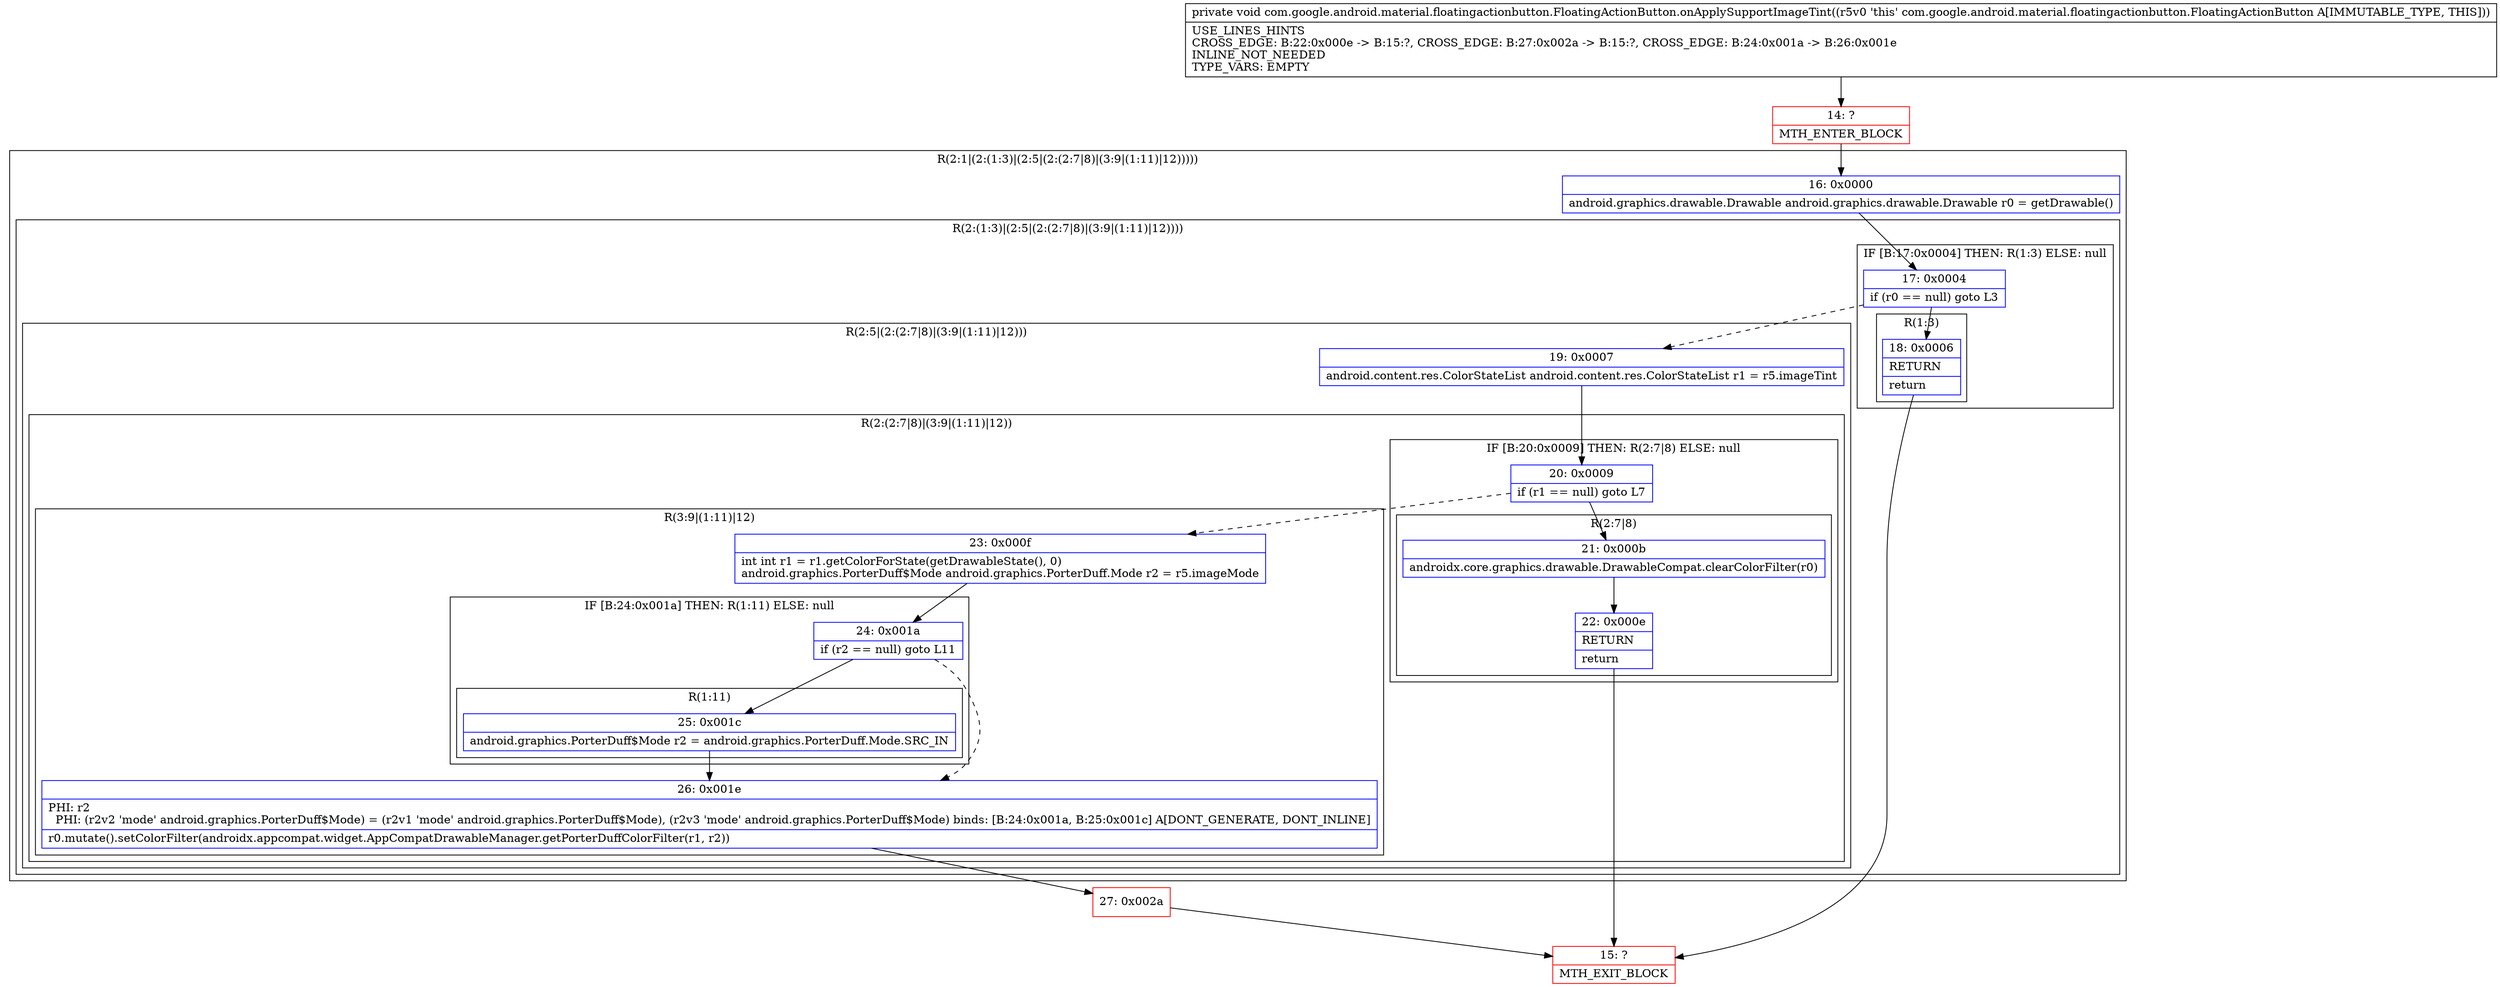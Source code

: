 digraph "CFG forcom.google.android.material.floatingactionbutton.FloatingActionButton.onApplySupportImageTint()V" {
subgraph cluster_Region_1469139252 {
label = "R(2:1|(2:(1:3)|(2:5|(2:(2:7|8)|(3:9|(1:11)|12)))))";
node [shape=record,color=blue];
Node_16 [shape=record,label="{16\:\ 0x0000|android.graphics.drawable.Drawable android.graphics.drawable.Drawable r0 = getDrawable()\l}"];
subgraph cluster_Region_682210068 {
label = "R(2:(1:3)|(2:5|(2:(2:7|8)|(3:9|(1:11)|12))))";
node [shape=record,color=blue];
subgraph cluster_IfRegion_955340462 {
label = "IF [B:17:0x0004] THEN: R(1:3) ELSE: null";
node [shape=record,color=blue];
Node_17 [shape=record,label="{17\:\ 0x0004|if (r0 == null) goto L3\l}"];
subgraph cluster_Region_951593002 {
label = "R(1:3)";
node [shape=record,color=blue];
Node_18 [shape=record,label="{18\:\ 0x0006|RETURN\l|return\l}"];
}
}
subgraph cluster_Region_1581862955 {
label = "R(2:5|(2:(2:7|8)|(3:9|(1:11)|12)))";
node [shape=record,color=blue];
Node_19 [shape=record,label="{19\:\ 0x0007|android.content.res.ColorStateList android.content.res.ColorStateList r1 = r5.imageTint\l}"];
subgraph cluster_Region_1786757516 {
label = "R(2:(2:7|8)|(3:9|(1:11)|12))";
node [shape=record,color=blue];
subgraph cluster_IfRegion_1816082794 {
label = "IF [B:20:0x0009] THEN: R(2:7|8) ELSE: null";
node [shape=record,color=blue];
Node_20 [shape=record,label="{20\:\ 0x0009|if (r1 == null) goto L7\l}"];
subgraph cluster_Region_1331113217 {
label = "R(2:7|8)";
node [shape=record,color=blue];
Node_21 [shape=record,label="{21\:\ 0x000b|androidx.core.graphics.drawable.DrawableCompat.clearColorFilter(r0)\l}"];
Node_22 [shape=record,label="{22\:\ 0x000e|RETURN\l|return\l}"];
}
}
subgraph cluster_Region_63725967 {
label = "R(3:9|(1:11)|12)";
node [shape=record,color=blue];
Node_23 [shape=record,label="{23\:\ 0x000f|int int r1 = r1.getColorForState(getDrawableState(), 0)\landroid.graphics.PorterDuff$Mode android.graphics.PorterDuff.Mode r2 = r5.imageMode\l}"];
subgraph cluster_IfRegion_2052514817 {
label = "IF [B:24:0x001a] THEN: R(1:11) ELSE: null";
node [shape=record,color=blue];
Node_24 [shape=record,label="{24\:\ 0x001a|if (r2 == null) goto L11\l}"];
subgraph cluster_Region_452341449 {
label = "R(1:11)";
node [shape=record,color=blue];
Node_25 [shape=record,label="{25\:\ 0x001c|android.graphics.PorterDuff$Mode r2 = android.graphics.PorterDuff.Mode.SRC_IN\l}"];
}
}
Node_26 [shape=record,label="{26\:\ 0x001e|PHI: r2 \l  PHI: (r2v2 'mode' android.graphics.PorterDuff$Mode) = (r2v1 'mode' android.graphics.PorterDuff$Mode), (r2v3 'mode' android.graphics.PorterDuff$Mode) binds: [B:24:0x001a, B:25:0x001c] A[DONT_GENERATE, DONT_INLINE]\l|r0.mutate().setColorFilter(androidx.appcompat.widget.AppCompatDrawableManager.getPorterDuffColorFilter(r1, r2))\l}"];
}
}
}
}
}
Node_14 [shape=record,color=red,label="{14\:\ ?|MTH_ENTER_BLOCK\l}"];
Node_15 [shape=record,color=red,label="{15\:\ ?|MTH_EXIT_BLOCK\l}"];
Node_27 [shape=record,color=red,label="{27\:\ 0x002a}"];
MethodNode[shape=record,label="{private void com.google.android.material.floatingactionbutton.FloatingActionButton.onApplySupportImageTint((r5v0 'this' com.google.android.material.floatingactionbutton.FloatingActionButton A[IMMUTABLE_TYPE, THIS]))  | USE_LINES_HINTS\lCROSS_EDGE: B:22:0x000e \-\> B:15:?, CROSS_EDGE: B:27:0x002a \-\> B:15:?, CROSS_EDGE: B:24:0x001a \-\> B:26:0x001e\lINLINE_NOT_NEEDED\lTYPE_VARS: EMPTY\l}"];
MethodNode -> Node_14;Node_16 -> Node_17;
Node_17 -> Node_18;
Node_17 -> Node_19[style=dashed];
Node_18 -> Node_15;
Node_19 -> Node_20;
Node_20 -> Node_21;
Node_20 -> Node_23[style=dashed];
Node_21 -> Node_22;
Node_22 -> Node_15;
Node_23 -> Node_24;
Node_24 -> Node_25;
Node_24 -> Node_26[style=dashed];
Node_25 -> Node_26;
Node_26 -> Node_27;
Node_14 -> Node_16;
Node_27 -> Node_15;
}

